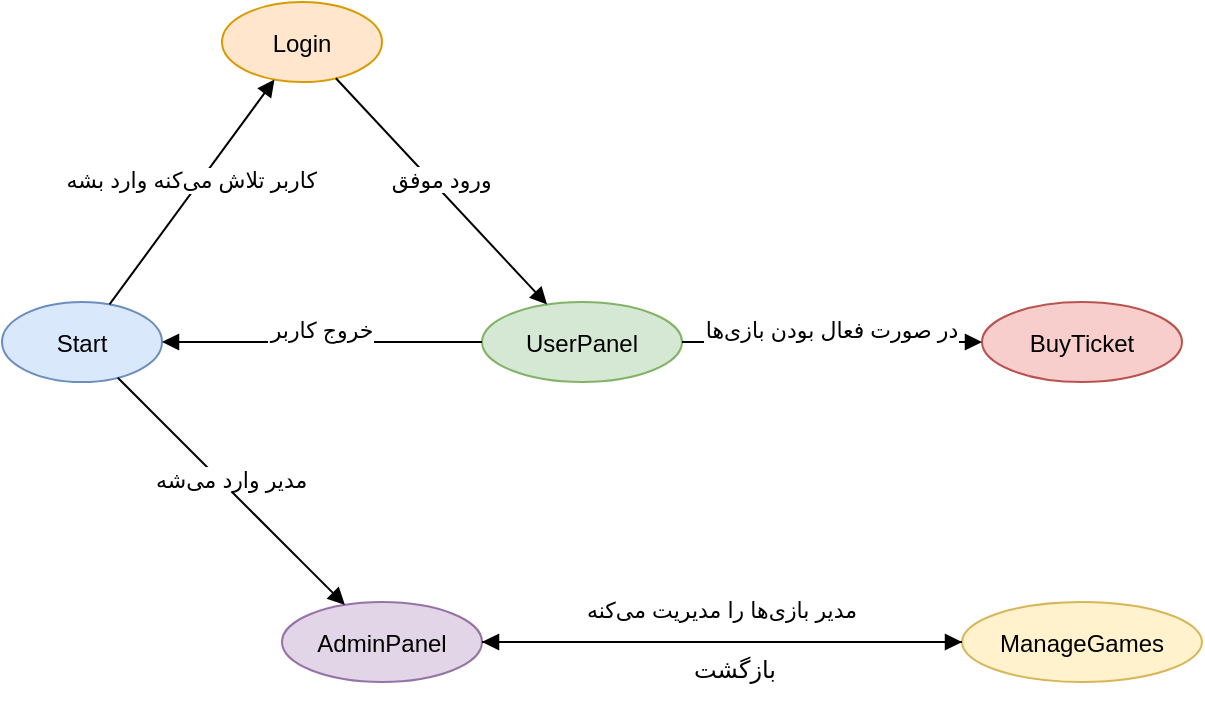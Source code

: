 <mxfile version="26.2.14">
  <diagram name="Page-1" id="fsm-diagram">
    <mxGraphModel dx="1426" dy="743" grid="1" gridSize="10" guides="1" tooltips="1" connect="1" arrows="1" fold="1" page="1" pageScale="1" pageWidth="827" pageHeight="1169" math="0" shadow="0">
      <root>
        <mxCell id="0" />
        <mxCell id="1" parent="0" />
        <mxCell id="start" value="Start" style="ellipse;fillColor=#DAE8FC;strokeColor=#6C8EBF;" parent="1" vertex="1">
          <mxGeometry x="40" y="200" width="80" height="40" as="geometry" />
        </mxCell>
        <mxCell id="login" value="Login" style="ellipse;fillColor=#FFE6CC;strokeColor=#D79B00;" parent="1" vertex="1">
          <mxGeometry x="150" y="50" width="80" height="40" as="geometry" />
        </mxCell>
        <mxCell id="userPanel" value="UserPanel" style="ellipse;fillColor=#D5E8D4;strokeColor=#82B366;" parent="1" vertex="1">
          <mxGeometry x="280" y="200" width="100" height="40" as="geometry" />
        </mxCell>
        <mxCell id="buyTicket" value="BuyTicket" style="ellipse;fillColor=#F8CECC;strokeColor=#B85450;" parent="1" vertex="1">
          <mxGeometry x="530" y="200" width="100" height="40" as="geometry" />
        </mxCell>
        <mxCell id="adminPanel" value="AdminPanel" style="ellipse;fillColor=#E1D5E7;strokeColor=#9673A6;" parent="1" vertex="1">
          <mxGeometry x="180" y="350" width="100" height="40" as="geometry" />
        </mxCell>
        <mxCell id="manageGames" value="ManageGames" style="ellipse;fillColor=#FFF2CC;strokeColor=#D6B656;" parent="1" vertex="1">
          <mxGeometry x="520" y="350" width="120" height="40" as="geometry" />
        </mxCell>
        <mxCell id="e1" value="&#xa;کاربر تلاش می‌کنه وارد بشه&#xa;&#xa;" style="endArrow=block;" parent="1" source="start" target="login" edge="1">
          <mxGeometry relative="1" as="geometry" />
        </mxCell>
        <mxCell id="e2" value="&#xa;ورود موفق&#xa;&#xa;" style="endArrow=block;" parent="1" source="login" target="userPanel" edge="1">
          <mxGeometry relative="1" as="geometry" />
        </mxCell>
        <mxCell id="e3" value="&#xa;در صورت فعال بودن بازی‌ها&#xa;&#xa;" style="endArrow=block;" parent="1" source="userPanel" target="buyTicket" edge="1">
          <mxGeometry relative="1" as="geometry" />
        </mxCell>
        <mxCell id="e4" value="&#xa;خروج کاربر&#xa;&#xa;" style="endArrow=block;" parent="1" source="userPanel" target="start" edge="1">
          <mxGeometry relative="1" as="geometry" />
        </mxCell>
        <mxCell id="e5" value="&#xa;مدیر وارد می‌شه&#xa;&#xa;" style="endArrow=block;" parent="1" source="start" target="adminPanel" edge="1">
          <mxGeometry relative="1" as="geometry" />
        </mxCell>
        <mxCell id="e6" style="endArrow=block;" parent="1" source="adminPanel" target="manageGames" edge="1">
          <mxGeometry relative="1" as="geometry" />
        </mxCell>
        <mxCell id="e7" value="&#xa;مدیر بازی‌ها را مدیریت می‌کنه&#xa;&#xa;" style="endArrow=block;" parent="1" source="manageGames" target="adminPanel" edge="1">
          <mxGeometry y="-10" relative="1" as="geometry">
            <mxPoint as="offset" />
          </mxGeometry>
        </mxCell>
        <mxCell id="tiq9jJE-WOjQHi4RCDFQ-5" value="بازگشت" style="text;whiteSpace=wrap;html=1;" vertex="1" parent="1">
          <mxGeometry x="384" y="370" width="60" height="40" as="geometry" />
        </mxCell>
      </root>
    </mxGraphModel>
  </diagram>
</mxfile>
